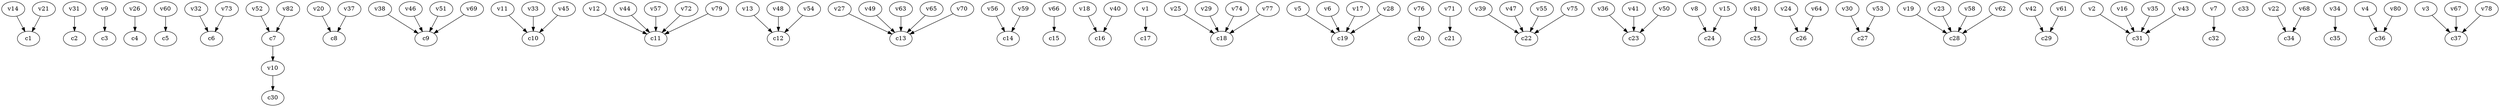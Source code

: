 strict digraph  {
c1;
c2;
c3;
c4;
c5;
c6;
c7;
c8;
c9;
c10;
c11;
c12;
c13;
c14;
c15;
c16;
c17;
c18;
c19;
c20;
c21;
c22;
c23;
c24;
c25;
c26;
c27;
c28;
c29;
c30;
c31;
c32;
c33;
c34;
c35;
c36;
c37;
v1;
v2;
v3;
v4;
v5;
v6;
v7;
v8;
v9;
v10;
v11;
v12;
v13;
v14;
v15;
v16;
v17;
v18;
v19;
v20;
v21;
v22;
v23;
v24;
v25;
v26;
v27;
v28;
v29;
v30;
v31;
v32;
v33;
v34;
v35;
v36;
v37;
v38;
v39;
v40;
v41;
v42;
v43;
v44;
v45;
v46;
v47;
v48;
v49;
v50;
v51;
v52;
v53;
v54;
v55;
v56;
v57;
v58;
v59;
v60;
v61;
v62;
v63;
v64;
v65;
v66;
v67;
v68;
v69;
v70;
v71;
v72;
v73;
v74;
v75;
v76;
v77;
v78;
v79;
v80;
v81;
v82;
c7 -> v10  [weight=1];
v1 -> c17  [weight=1];
v2 -> c31  [weight=1];
v3 -> c37  [weight=1];
v4 -> c36  [weight=1];
v5 -> c19  [weight=1];
v6 -> c19  [weight=1];
v7 -> c32  [weight=1];
v8 -> c24  [weight=1];
v9 -> c3  [weight=1];
v10 -> c30  [weight=1];
v11 -> c10  [weight=1];
v12 -> c11  [weight=1];
v13 -> c12  [weight=1];
v14 -> c1  [weight=1];
v15 -> c24  [weight=1];
v16 -> c31  [weight=1];
v17 -> c19  [weight=1];
v18 -> c16  [weight=1];
v19 -> c28  [weight=1];
v20 -> c8  [weight=1];
v21 -> c1  [weight=1];
v22 -> c34  [weight=1];
v23 -> c28  [weight=1];
v24 -> c26  [weight=1];
v25 -> c18  [weight=1];
v26 -> c4  [weight=1];
v27 -> c13  [weight=1];
v28 -> c19  [weight=1];
v29 -> c18  [weight=1];
v30 -> c27  [weight=1];
v31 -> c2  [weight=1];
v32 -> c6  [weight=1];
v33 -> c10  [weight=1];
v34 -> c35  [weight=1];
v35 -> c31  [weight=1];
v36 -> c23  [weight=1];
v37 -> c8  [weight=1];
v38 -> c9  [weight=1];
v39 -> c22  [weight=1];
v40 -> c16  [weight=1];
v41 -> c23  [weight=1];
v42 -> c29  [weight=1];
v43 -> c31  [weight=1];
v44 -> c11  [weight=1];
v45 -> c10  [weight=1];
v46 -> c9  [weight=1];
v47 -> c22  [weight=1];
v48 -> c12  [weight=1];
v49 -> c13  [weight=1];
v50 -> c23  [weight=1];
v51 -> c9  [weight=1];
v52 -> c7  [weight=1];
v53 -> c27  [weight=1];
v54 -> c12  [weight=1];
v55 -> c22  [weight=1];
v56 -> c14  [weight=1];
v57 -> c11  [weight=1];
v58 -> c28  [weight=1];
v59 -> c14  [weight=1];
v60 -> c5  [weight=1];
v61 -> c29  [weight=1];
v62 -> c28  [weight=1];
v63 -> c13  [weight=1];
v64 -> c26  [weight=1];
v65 -> c13  [weight=1];
v66 -> c15  [weight=1];
v67 -> c37  [weight=1];
v68 -> c34  [weight=1];
v69 -> c9  [weight=1];
v70 -> c13  [weight=1];
v71 -> c21  [weight=1];
v72 -> c11  [weight=1];
v73 -> c6  [weight=1];
v74 -> c18  [weight=1];
v75 -> c22  [weight=1];
v76 -> c20  [weight=1];
v77 -> c18  [weight=1];
v78 -> c37  [weight=1];
v79 -> c11  [weight=1];
v80 -> c36  [weight=1];
v81 -> c25  [weight=1];
v82 -> c7  [weight=1];
}
